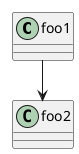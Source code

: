 {
  "sha1": "3e8mhqv3cph1ff7hfsvfbcwhs57ro1j",
  "insertion": {
    "when": "2024-05-30T20:48:20.242Z",
    "user": "plantuml@gmail.com"
  }
}
@startuml
!pragma layout elk
class foo1
class foo2

foo1 -> foo2

@enduml

